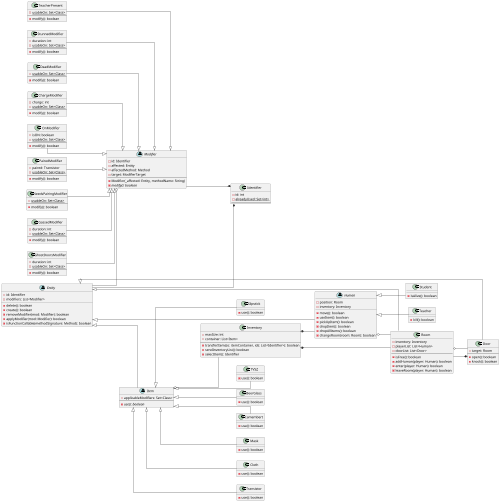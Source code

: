 @startuml
scale 500 width
left to right direction
skinparam linetype ortho

class Identifier{
  -id: int
  -alreadyUsed: Set<int> {static}
  --
}

abstract class Modifier{
  -id: Identifier
  -affected: Entity
  -affectedMethod: Method
  -target: ModifierTarget
  --
  -Modifier(_affected: Entity, methodName: String)
  -modify(): boolean {abstract}
}

'Item modifiers
class ChargeModifier{
  -charge: int
  -usableOn: Set<Class> {static}
  --
  -modify(): boolean
}

class OnModifier{
  -isON: boolean
  -usableOn: Set<Class> {static}
  --
  -modify(): boolean
}

class PairedModifier{
  -paired: Transistor
  -usableOn: Set<Class> {static}
  --
  -modify(): boolean
}

class NeedsPairingModifier{
  -usableOn: Set<Class> {static}
  --
  -modify(): boolean
}

'Room modifiers
class GassedModifier{
  -duration: int
  -usableOn: Set<Class> {static}
  --
  -modify(): boolean
}

class GhostDoorsModifier{
  -duration: int
  -usableOn: Set<Class> {static}
  --
  -modify(): boolean
}

class TeacherPresent{
  -usableOn: Set<Class> {static}
  --
  -modify(): boolean
}


'Human modifiers
class StunnedModifier{
  -duration: int
  -usableOn: Set<Class> {static}
  --
  -modify(): boolean
}

class DeadModifier{
  -usableOn: Set<Class> {static}
  --
  -modify(): boolean
}

abstract class Entity{
  -id: Identifier
  -modifiers: List<Modifier>
  __
  -delete(): boolean
  -create(): boolean
  -removeModifier(mod: Modifier): boolean
  -applyModifier(mod: Modifier): boolean
  -isFunctionCallable(methodSignature: Method): boolean
}

abstract class Human{
  -position: Room
  -inventory: Inventory
  __
  -move(): boolean
  -useItem(): boolean
  -pickUpItem(): boolean
  -dropItem(): boolean
  -dropAllItems(): boolean
  -changeRoom(room: Room): boolean
}
class Student{
  -isAlive(): boolean
}
class Teacher{
  -kill(): boolean
}
abstract class Item{
  -applicableModifiers: Set<Class>
  --
  -use(): boolean {abstract}
}
class TVSZ{
  __
  -use(): boolean
}
class BeerGlass{
  __
  -use(): boolean
}
class Camembert{
  __
  -use(): boolean
}
class Mask{
  __
  -use(): boolean
}
class Cloth{
  __
  -use(): boolean
}
class Transistor{
  __
  -use(): boolean
}
class Slipstick{
  __
  -use(): boolean
}
class Door{
  -target: Room
  --
  -open(): boolean
  -knock(): boolean
}
class Room{
  -inventory: Inventory
  -playerList: List<Human>
  -doorList: List<Door>
  --
  -isFree(): boolean
  -addHuman(player: Human): boolean
  -enter(player: Human): boolean
  -leaveRoom(player: Human): boolean
}
class Inventory{
  -maxSize: int
  -container: List<Item>
  --
  -transferItems(o: itemContainer, ids: List<Identifier>): boolean
  -sendInventoryList(): boolean
  -selectItem(): Identifier
}

ChargeModifier --|> Modifier
OnModifier --|> Modifier
GassedModifier --|> Modifier
GhostDoorsModifier --|> Modifier
StunnedModifier --|> Modifier
DeadModifier --|> Modifier
PairedModifier --|> Modifier
TeacherPresent --|> Modifier
NeedsPairingModifier --|> Modifier

Modifier --* Identifier
Entity --* Identifier
Entity --o Modifier
Entity <|-- Human
Entity <|-- Item
Entity <|-- Room
Entity <|-- Door
Human <|-- Student
Human <|-- Teacher
Inventory *-- Human
Inventory *-- Room
Item <|-- TVSZ
Item <|-- BeerGlass
Item <|-- Camembert
Item <|-- Mask
Item <|-- Cloth
Item <|-- Transistor
Item <|-- Slipstick
Item o-- Inventory
Door *-- Room
Room o-- Door
Human o-- Room
@enduml